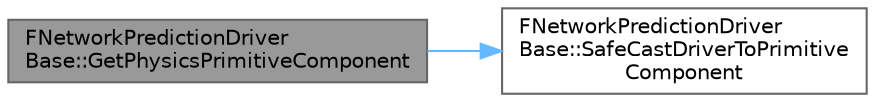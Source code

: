 digraph "FNetworkPredictionDriverBase::GetPhysicsPrimitiveComponent"
{
 // INTERACTIVE_SVG=YES
 // LATEX_PDF_SIZE
  bgcolor="transparent";
  edge [fontname=Helvetica,fontsize=10,labelfontname=Helvetica,labelfontsize=10];
  node [fontname=Helvetica,fontsize=10,shape=box,height=0.2,width=0.4];
  rankdir="LR";
  Node1 [id="Node000001",label="FNetworkPredictionDriver\lBase::GetPhysicsPrimitiveComponent",height=0.2,width=0.4,color="gray40", fillcolor="grey60", style="filled", fontcolor="black",tooltip=" "];
  Node1 -> Node2 [id="edge1_Node000001_Node000002",color="steelblue1",style="solid",tooltip=" "];
  Node2 [id="Node000002",label="FNetworkPredictionDriver\lBase::SafeCastDriverToPrimitive\lComponent",height=0.2,width=0.4,color="grey40", fillcolor="white", style="filled",URL="$d9/d6a/structFNetworkPredictionDriverBase.html#aed0aa57c9a16ad506d7626161a031ed9",tooltip=" "];
}
